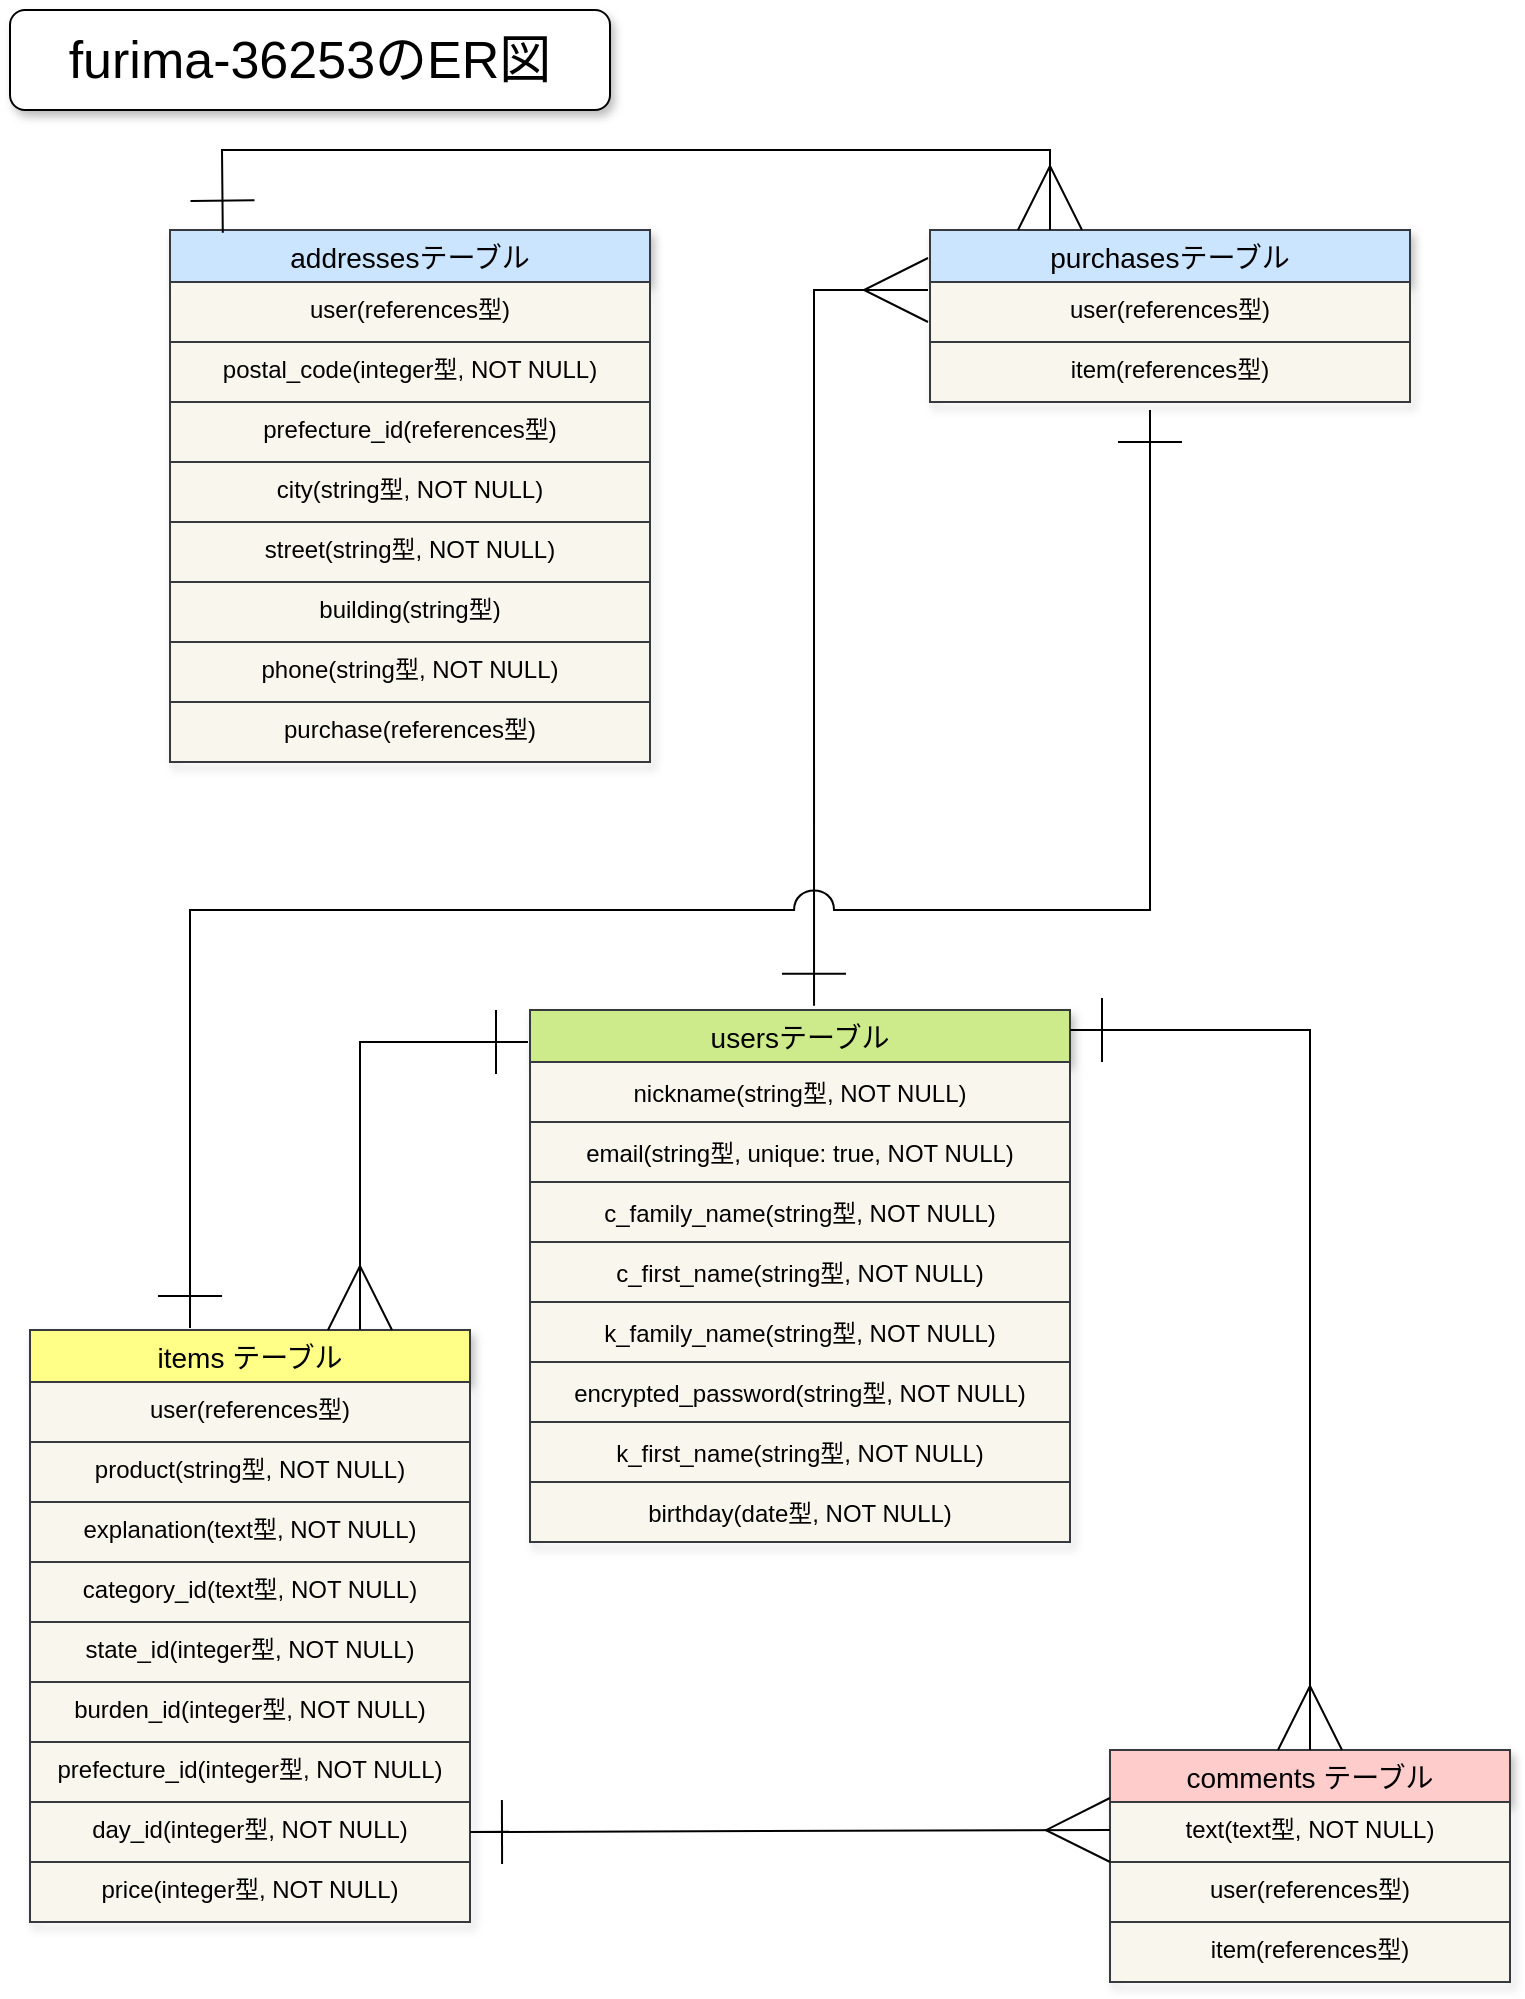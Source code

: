 <mxfile>
    <diagram id="JIKCbEdN0vsEGjFYZvYh" name="ページ1">
        <mxGraphModel dx="728" dy="591" grid="1" gridSize="10" guides="1" tooltips="1" connect="1" arrows="1" fold="1" page="1" pageScale="1" pageWidth="827" pageHeight="1169" math="0" shadow="0">
            <root>
                <mxCell id="0"/>
                <mxCell id="1" parent="0"/>
                <mxCell id="2" value="usersテーブル" style="swimlane;fontStyle=0;childLayout=stackLayout;horizontal=1;startSize=26;horizontalStack=0;resizeParent=1;resizeParentMax=0;resizeLast=0;collapsible=1;marginBottom=0;align=center;fontSize=14;verticalAlign=middle;direction=east;fillColor=#cdeb8b;strokeColor=#36393d;shadow=1;" parent="1" vertex="1">
                    <mxGeometry x="270" y="550" width="270" height="266" as="geometry">
                        <mxRectangle x="310" y="560" width="120" height="26" as="alternateBounds"/>
                    </mxGeometry>
                </mxCell>
                <mxCell id="3" value="nickname(string型, NOT NULL)" style="text;strokeColor=#36393d;fillColor=#f9f7ed;spacingLeft=4;spacingRight=4;overflow=hidden;rotatable=0;points=[[0,0.5],[1,0.5]];portConstraint=eastwest;fontSize=12;verticalAlign=middle;align=center;" parent="2" vertex="1">
                    <mxGeometry y="26" width="270" height="30" as="geometry"/>
                </mxCell>
                <mxCell id="4" value="email(string型, unique: true, NOT NULL)" style="text;strokeColor=#36393d;fillColor=#f9f7ed;spacingLeft=4;spacingRight=4;overflow=hidden;rotatable=0;points=[[0,0.5],[1,0.5]];portConstraint=eastwest;fontSize=12;verticalAlign=middle;align=center;" parent="2" vertex="1">
                    <mxGeometry y="56" width="270" height="30" as="geometry"/>
                </mxCell>
                <mxCell id="25" value="c_family_name(string型, NOT NULL)" style="text;strokeColor=#36393d;fillColor=#f9f7ed;spacingLeft=4;spacingRight=4;overflow=hidden;rotatable=0;points=[[0,0.5],[1,0.5]];portConstraint=eastwest;fontSize=12;verticalAlign=middle;shadow=0;align=center;" parent="2" vertex="1">
                    <mxGeometry y="86" width="270" height="30" as="geometry"/>
                </mxCell>
                <mxCell id="24" value="c_first_name(string型, NOT NULL)" style="text;strokeColor=#36393d;fillColor=#f9f7ed;spacingLeft=4;spacingRight=4;overflow=hidden;rotatable=0;points=[[0,0.5],[1,0.5]];portConstraint=eastwest;fontSize=12;verticalAlign=middle;shadow=0;align=center;" parent="2" vertex="1">
                    <mxGeometry y="116" width="270" height="30" as="geometry"/>
                </mxCell>
                <mxCell id="32" value="k_family_name(string型, NOT NULL)" style="text;strokeColor=#36393d;fillColor=#f9f7ed;spacingLeft=4;spacingRight=4;overflow=hidden;rotatable=0;points=[[0,0.5],[1,0.5]];portConstraint=eastwest;fontSize=12;verticalAlign=middle;shadow=0;align=center;" parent="2" vertex="1">
                    <mxGeometry y="146" width="270" height="30" as="geometry"/>
                </mxCell>
                <mxCell id="23" value="encrypted_password(string型, NOT NULL)" style="text;strokeColor=#36393d;fillColor=#f9f7ed;spacingLeft=4;spacingRight=4;overflow=hidden;rotatable=0;points=[[0,0.5],[1,0.5]];portConstraint=eastwest;fontSize=12;verticalAlign=middle;shadow=0;align=center;" parent="2" vertex="1">
                    <mxGeometry y="176" width="270" height="30" as="geometry"/>
                </mxCell>
                <mxCell id="31" value="k_first_name(string型, NOT NULL)" style="text;strokeColor=#36393d;fillColor=#f9f7ed;spacingLeft=4;spacingRight=4;overflow=hidden;rotatable=0;points=[[0,0.5],[1,0.5]];portConstraint=eastwest;fontSize=12;verticalAlign=middle;shadow=0;align=center;" parent="2" vertex="1">
                    <mxGeometry y="206" width="270" height="30" as="geometry"/>
                </mxCell>
                <mxCell id="29" value="birthday(date型, NOT NULL)" style="text;strokeColor=#36393d;fillColor=#f9f7ed;spacingLeft=4;spacingRight=4;overflow=hidden;rotatable=0;points=[[0,0.5],[1,0.5]];portConstraint=eastwest;fontSize=12;verticalAlign=middle;shadow=0;align=center;" parent="2" vertex="1">
                    <mxGeometry y="236" width="270" height="30" as="geometry"/>
                </mxCell>
                <mxCell id="6" value="items テーブル" style="swimlane;fontStyle=0;childLayout=stackLayout;horizontal=1;startSize=26;horizontalStack=0;resizeParent=1;resizeParentMax=0;resizeLast=0;collapsible=1;marginBottom=0;align=center;fontSize=14;fillColor=#ffff88;strokeColor=#36393d;shadow=1;swimlaneLine=0;" parent="1" vertex="1">
                    <mxGeometry x="20" y="710" width="220" height="296" as="geometry"/>
                </mxCell>
                <mxCell id="76" value="user(references型)" style="text;strokeColor=#36393d;fillColor=#f9f7ed;spacingLeft=4;spacingRight=4;overflow=hidden;rotatable=0;points=[[0,0.5],[1,0.5]];portConstraint=eastwest;fontSize=12;align=center;" vertex="1" parent="6">
                    <mxGeometry y="26" width="220" height="30" as="geometry"/>
                </mxCell>
                <mxCell id="8" value="product(string型, NOT NULL)" style="text;strokeColor=#36393d;fillColor=#f9f7ed;spacingLeft=4;spacingRight=4;overflow=hidden;rotatable=0;points=[[0,0.5],[1,0.5]];portConstraint=eastwest;fontSize=12;align=center;" parent="6" vertex="1">
                    <mxGeometry y="56" width="220" height="30" as="geometry"/>
                </mxCell>
                <mxCell id="52" value="explanation(text型, NOT NULL)" style="text;strokeColor=#36393d;fillColor=#f9f7ed;spacingLeft=4;spacingRight=4;overflow=hidden;rotatable=0;points=[[0,0.5],[1,0.5]];portConstraint=eastwest;fontSize=12;align=center;" parent="6" vertex="1">
                    <mxGeometry y="86" width="220" height="30" as="geometry"/>
                </mxCell>
                <mxCell id="51" value="category_id(text型, NOT NULL)" style="text;strokeColor=#36393d;fillColor=#f9f7ed;spacingLeft=4;spacingRight=4;overflow=hidden;rotatable=0;points=[[0,0.5],[1,0.5]];portConstraint=eastwest;fontSize=12;align=center;" parent="6" vertex="1">
                    <mxGeometry y="116" width="220" height="30" as="geometry"/>
                </mxCell>
                <mxCell id="50" value="state_id(integer型, NOT NULL)" style="text;strokeColor=#36393d;fillColor=#f9f7ed;spacingLeft=4;spacingRight=4;overflow=hidden;rotatable=0;points=[[0,0.5],[1,0.5]];portConstraint=eastwest;fontSize=12;align=center;" parent="6" vertex="1">
                    <mxGeometry y="146" width="220" height="30" as="geometry"/>
                </mxCell>
                <mxCell id="49" value="burden_id(integer型, NOT NULL)" style="text;strokeColor=#36393d;fillColor=#f9f7ed;spacingLeft=4;spacingRight=4;overflow=hidden;rotatable=0;points=[[0,0.5],[1,0.5]];portConstraint=eastwest;fontSize=12;align=center;" parent="6" vertex="1">
                    <mxGeometry y="176" width="220" height="30" as="geometry"/>
                </mxCell>
                <mxCell id="48" value="prefecture_id(integer型, NOT NULL)" style="text;strokeColor=#36393d;fillColor=#f9f7ed;spacingLeft=4;spacingRight=4;overflow=hidden;rotatable=0;points=[[0,0.5],[1,0.5]];portConstraint=eastwest;fontSize=12;align=center;" parent="6" vertex="1">
                    <mxGeometry y="206" width="220" height="30" as="geometry"/>
                </mxCell>
                <mxCell id="47" value="day_id(integer型, NOT NULL)" style="text;strokeColor=#36393d;fillColor=#f9f7ed;spacingLeft=4;spacingRight=4;overflow=hidden;rotatable=0;points=[[0,0.5],[1,0.5]];portConstraint=eastwest;fontSize=12;align=center;" parent="6" vertex="1">
                    <mxGeometry y="236" width="220" height="30" as="geometry"/>
                </mxCell>
                <mxCell id="46" value="price(integer型, NOT NULL)" style="text;strokeColor=#36393d;fillColor=#f9f7ed;spacingLeft=4;spacingRight=4;overflow=hidden;rotatable=0;points=[[0,0.5],[1,0.5]];portConstraint=eastwest;fontSize=12;align=center;" parent="6" vertex="1">
                    <mxGeometry y="266" width="220" height="30" as="geometry"/>
                </mxCell>
                <mxCell id="10" value="comments テーブル" style="swimlane;fontStyle=0;childLayout=stackLayout;horizontal=1;startSize=26;horizontalStack=0;resizeParent=1;resizeParentMax=0;resizeLast=0;collapsible=1;marginBottom=0;align=center;fontSize=14;fillColor=#ffcccc;strokeColor=#36393d;shadow=1;" parent="1" vertex="1">
                    <mxGeometry x="560" y="920" width="200" height="116" as="geometry"/>
                </mxCell>
                <mxCell id="11" value="text(text型, NOT NULL)" style="text;strokeColor=#36393d;fillColor=#f9f7ed;spacingLeft=4;spacingRight=4;overflow=hidden;rotatable=0;points=[[0,0.5],[1,0.5]];portConstraint=eastwest;fontSize=12;align=center;" parent="10" vertex="1">
                    <mxGeometry y="26" width="200" height="30" as="geometry"/>
                </mxCell>
                <mxCell id="12" value="user(references型)" style="text;strokeColor=#36393d;fillColor=#f9f7ed;spacingLeft=4;spacingRight=4;overflow=hidden;rotatable=0;points=[[0,0.5],[1,0.5]];portConstraint=eastwest;fontSize=12;align=center;" parent="10" vertex="1">
                    <mxGeometry y="56" width="200" height="30" as="geometry"/>
                </mxCell>
                <mxCell id="13" value="item(references型)" style="text;strokeColor=#36393d;fillColor=#f9f7ed;spacingLeft=4;spacingRight=4;overflow=hidden;rotatable=0;points=[[0,0.5],[1,0.5]];portConstraint=eastwest;fontSize=12;align=center;" parent="10" vertex="1">
                    <mxGeometry y="86" width="200" height="30" as="geometry"/>
                </mxCell>
                <mxCell id="14" value="addressesテーブル" style="swimlane;fontStyle=0;childLayout=stackLayout;horizontal=1;startSize=26;horizontalStack=0;resizeParent=1;resizeParentMax=0;resizeLast=0;collapsible=1;marginBottom=0;align=center;fontSize=14;fillColor=#cce5ff;strokeColor=#36393d;shadow=1;" parent="1" vertex="1">
                    <mxGeometry x="90" y="160" width="240" height="266" as="geometry"/>
                </mxCell>
                <mxCell id="92" value="user(references型)" style="text;spacingLeft=4;spacingRight=4;overflow=hidden;rotatable=0;points=[[0,0.5],[1,0.5]];portConstraint=eastwest;fontSize=12;align=center;fillColor=#f9f7ed;strokeColor=#36393d;" vertex="1" parent="14">
                    <mxGeometry y="26" width="240" height="30" as="geometry"/>
                </mxCell>
                <mxCell id="40" value="postal_code(integer型, NOT NULL)" style="text;spacingLeft=4;spacingRight=4;overflow=hidden;rotatable=0;points=[[0,0.5],[1,0.5]];portConstraint=eastwest;fontSize=12;align=center;fillColor=#f9f7ed;strokeColor=#36393d;" parent="14" vertex="1">
                    <mxGeometry y="56" width="240" height="30" as="geometry"/>
                </mxCell>
                <mxCell id="39" value="prefecture_id(references型)" style="text;spacingLeft=4;spacingRight=4;overflow=hidden;rotatable=0;points=[[0,0.5],[1,0.5]];portConstraint=eastwest;fontSize=12;align=center;fillColor=#f9f7ed;strokeColor=#36393d;" parent="14" vertex="1">
                    <mxGeometry y="86" width="240" height="30" as="geometry"/>
                </mxCell>
                <mxCell id="38" value="city(string型, NOT NULL)" style="text;spacingLeft=4;spacingRight=4;overflow=hidden;rotatable=0;points=[[0,0.5],[1,0.5]];portConstraint=eastwest;fontSize=12;align=center;fillColor=#f9f7ed;strokeColor=#36393d;" parent="14" vertex="1">
                    <mxGeometry y="116" width="240" height="30" as="geometry"/>
                </mxCell>
                <mxCell id="44" value="street(string型, NOT NULL)" style="text;spacingLeft=4;spacingRight=4;overflow=hidden;rotatable=0;points=[[0,0.5],[1,0.5]];portConstraint=eastwest;fontSize=12;align=center;fillColor=#f9f7ed;strokeColor=#36393d;" parent="14" vertex="1">
                    <mxGeometry y="146" width="240" height="30" as="geometry"/>
                </mxCell>
                <mxCell id="43" value="building(string型)" style="text;spacingLeft=4;spacingRight=4;overflow=hidden;rotatable=0;points=[[0,0.5],[1,0.5]];portConstraint=eastwest;fontSize=12;align=center;fillColor=#f9f7ed;strokeColor=#36393d;" parent="14" vertex="1">
                    <mxGeometry y="176" width="240" height="30" as="geometry"/>
                </mxCell>
                <mxCell id="100" value="phone(string型, NOT NULL)" style="text;spacingLeft=4;spacingRight=4;overflow=hidden;rotatable=0;points=[[0,0.5],[1,0.5]];portConstraint=eastwest;fontSize=12;align=center;fillColor=#f9f7ed;strokeColor=#36393d;" vertex="1" parent="14">
                    <mxGeometry y="206" width="240" height="30" as="geometry"/>
                </mxCell>
                <mxCell id="42" value="purchase(references型)" style="text;spacingLeft=4;spacingRight=4;overflow=hidden;rotatable=0;points=[[0,0.5],[1,0.5]];portConstraint=eastwest;fontSize=12;align=center;fillColor=#f9f7ed;strokeColor=#36393d;" parent="14" vertex="1">
                    <mxGeometry y="236" width="240" height="30" as="geometry"/>
                </mxCell>
                <mxCell id="60" value="" style="endArrow=ERmany;html=1;rounded=0;fontSize=12;endFill=0;entryX=0.75;entryY=0;entryDx=0;entryDy=0;startArrow=ERone;startFill=0;endSize=30;startSize=30;" parent="1" target="6" edge="1">
                    <mxGeometry relative="1" as="geometry">
                        <mxPoint x="269" y="566" as="sourcePoint"/>
                        <mxPoint x="170" y="710" as="targetPoint"/>
                        <Array as="points">
                            <mxPoint x="185" y="566"/>
                        </Array>
                    </mxGeometry>
                </mxCell>
                <mxCell id="64" value="" style="endArrow=ERmany;html=1;rounded=0;fontSize=12;endFill=0;startArrow=ERone;startFill=0;exitX=1;exitY=0.5;exitDx=0;exitDy=0;endSize=30;targetPerimeterSpacing=0;startSize=30;" parent="1" source="47" edge="1">
                    <mxGeometry relative="1" as="geometry">
                        <mxPoint x="400" y="960" as="sourcePoint"/>
                        <mxPoint x="560" y="960" as="targetPoint"/>
                    </mxGeometry>
                </mxCell>
                <mxCell id="65" value="" style="resizable=0;html=1;align=right;verticalAlign=bottom;" parent="64" connectable="0" vertex="1">
                    <mxGeometry x="1" relative="1" as="geometry"/>
                </mxCell>
                <mxCell id="70" value="" style="endArrow=ERmany;html=1;rounded=0;fontSize=12;entryX=0.5;entryY=0;entryDx=0;entryDy=0;endFill=0;startArrow=ERone;startFill=0;endSize=30;startSize=30;" parent="1" target="10" edge="1">
                    <mxGeometry relative="1" as="geometry">
                        <mxPoint x="540" y="560" as="sourcePoint"/>
                        <mxPoint x="620" y="640" as="targetPoint"/>
                        <Array as="points">
                            <mxPoint x="660" y="560"/>
                        </Array>
                    </mxGeometry>
                </mxCell>
                <mxCell id="75" value="&lt;span&gt;furima-36253のER図&lt;/span&gt;" style="rounded=1;whiteSpace=wrap;html=1;shadow=1;fontSize=26;align=center;verticalAlign=middle;" parent="1" vertex="1">
                    <mxGeometry x="10" y="50" width="300" height="50" as="geometry"/>
                </mxCell>
                <mxCell id="77" value="purchasesテーブル" style="swimlane;fontStyle=0;childLayout=stackLayout;horizontal=1;startSize=26;horizontalStack=0;resizeParent=1;resizeParentMax=0;resizeLast=0;collapsible=1;marginBottom=0;align=center;fontSize=14;fillColor=#cce5ff;strokeColor=#36393d;shadow=1;" vertex="1" parent="1">
                    <mxGeometry x="470" y="160" width="240" height="86" as="geometry"/>
                </mxCell>
                <mxCell id="89" value="user(references型)" style="text;spacingLeft=4;spacingRight=4;overflow=hidden;rotatable=0;points=[[0,0.5],[1,0.5]];portConstraint=eastwest;fontSize=12;align=center;fillColor=#f9f7ed;strokeColor=#36393d;" vertex="1" parent="77">
                    <mxGeometry y="26" width="240" height="30" as="geometry"/>
                </mxCell>
                <mxCell id="97" value="item(references型)" style="text;spacingLeft=4;spacingRight=4;overflow=hidden;rotatable=0;points=[[0,0.5],[1,0.5]];portConstraint=eastwest;fontSize=12;align=center;fillColor=#f9f7ed;strokeColor=#36393d;" vertex="1" parent="77">
                    <mxGeometry y="56" width="240" height="30" as="geometry"/>
                </mxCell>
                <mxCell id="90" value="" style="endArrow=ERmany;html=1;rounded=0;exitX=0.526;exitY=-0.008;exitDx=0;exitDy=0;exitPerimeter=0;endFill=0;startArrow=ERone;startFill=0;endSize=30;startSize=30;" edge="1" parent="1" source="2">
                    <mxGeometry relative="1" as="geometry">
                        <mxPoint x="300" y="460" as="sourcePoint"/>
                        <mxPoint x="469" y="190" as="targetPoint"/>
                        <Array as="points">
                            <mxPoint x="412" y="190"/>
                        </Array>
                    </mxGeometry>
                </mxCell>
                <mxCell id="91" value="&lt;br&gt;" style="resizable=0;html=1;align=right;verticalAlign=bottom;" connectable="0" vertex="1" parent="90">
                    <mxGeometry x="1" relative="1" as="geometry"/>
                </mxCell>
                <mxCell id="93" value="" style="endArrow=ERone;html=1;rounded=0;startSize=30;endSize=30;startArrow=ERone;startFill=0;endFill=0;jumpStyle=arc;jumpSize=20;" edge="1" parent="1">
                    <mxGeometry relative="1" as="geometry">
                        <mxPoint x="100" y="709" as="sourcePoint"/>
                        <mxPoint x="580" y="250" as="targetPoint"/>
                        <Array as="points">
                            <mxPoint x="100" y="500"/>
                            <mxPoint x="580" y="500"/>
                            <mxPoint x="580" y="460"/>
                        </Array>
                    </mxGeometry>
                </mxCell>
                <mxCell id="94" value="&lt;br&gt;" style="resizable=0;html=1;align=right;verticalAlign=bottom;" connectable="0" vertex="1" parent="93">
                    <mxGeometry x="1" relative="1" as="geometry"/>
                </mxCell>
                <mxCell id="98" value="" style="endArrow=ERmany;html=1;rounded=0;startSize=30;endSize=30;endFill=0;startArrow=ERone;startFill=0;entryX=0.25;entryY=0;entryDx=0;entryDy=0;exitX=0.11;exitY=0.005;exitDx=0;exitDy=0;exitPerimeter=0;" edge="1" parent="1" source="14" target="77">
                    <mxGeometry relative="1" as="geometry">
                        <mxPoint x="80" y="300" as="sourcePoint"/>
                        <mxPoint x="120" y="400" as="targetPoint"/>
                        <Array as="points">
                            <mxPoint x="116" y="120"/>
                            <mxPoint x="530" y="120"/>
                        </Array>
                    </mxGeometry>
                </mxCell>
                <mxCell id="99" value="" style="resizable=0;html=1;align=right;verticalAlign=bottom;" connectable="0" vertex="1" parent="98">
                    <mxGeometry x="1" relative="1" as="geometry"/>
                </mxCell>
            </root>
        </mxGraphModel>
    </diagram>
</mxfile>